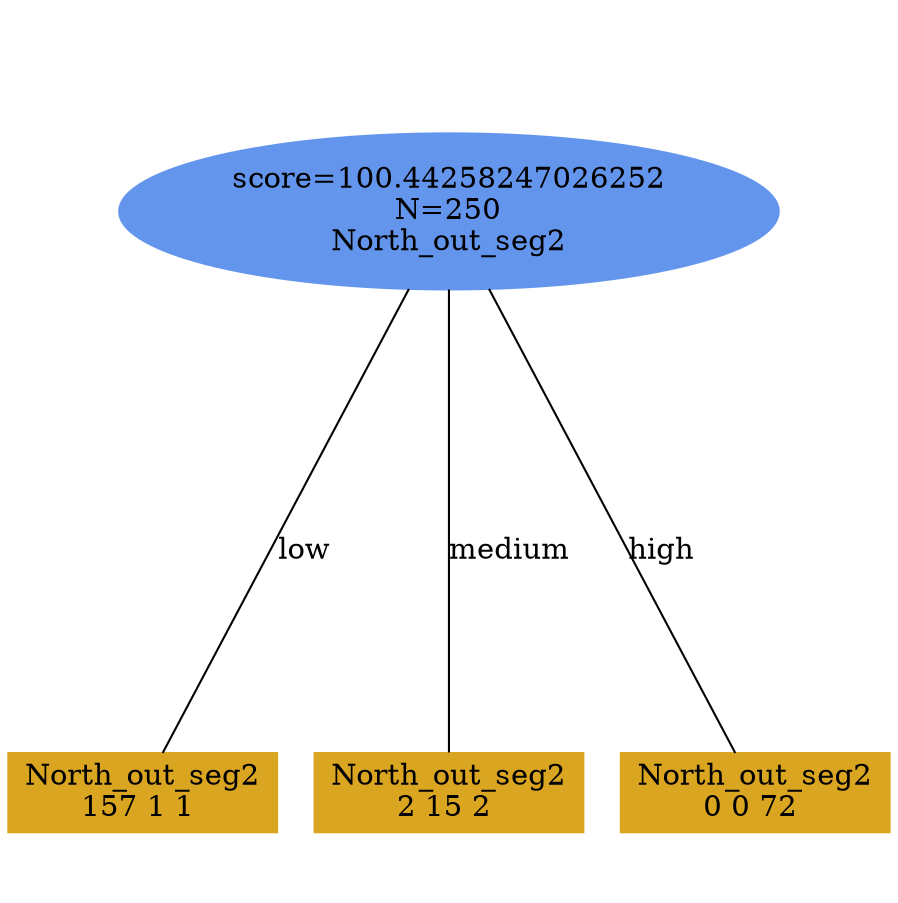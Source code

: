 digraph "DD" {
size = "7.5,10"
ratio=1.0;
center = true;
edge [dir = none];
{ rank = same; node [shape=ellipse, style=filled, color=cornflowerblue];"202" [label="score=100.44258247026252\nN=250\nNorth_out_seg2"];}
{ rank = same; node [shape=box, style=filled, color=goldenrod];"203" [label="North_out_seg2\n157 1 1 "];}
{ rank = same; node [shape=box, style=filled, color=goldenrod];"204" [label="North_out_seg2\n2 15 2 "];}
{ rank = same; node [shape=box, style=filled, color=goldenrod];"205" [label="North_out_seg2\n0 0 72 "];}
"202" -> "203" [label = "low"];
"202" -> "204" [label = "medium"];
"202" -> "205" [label = "high"];

}